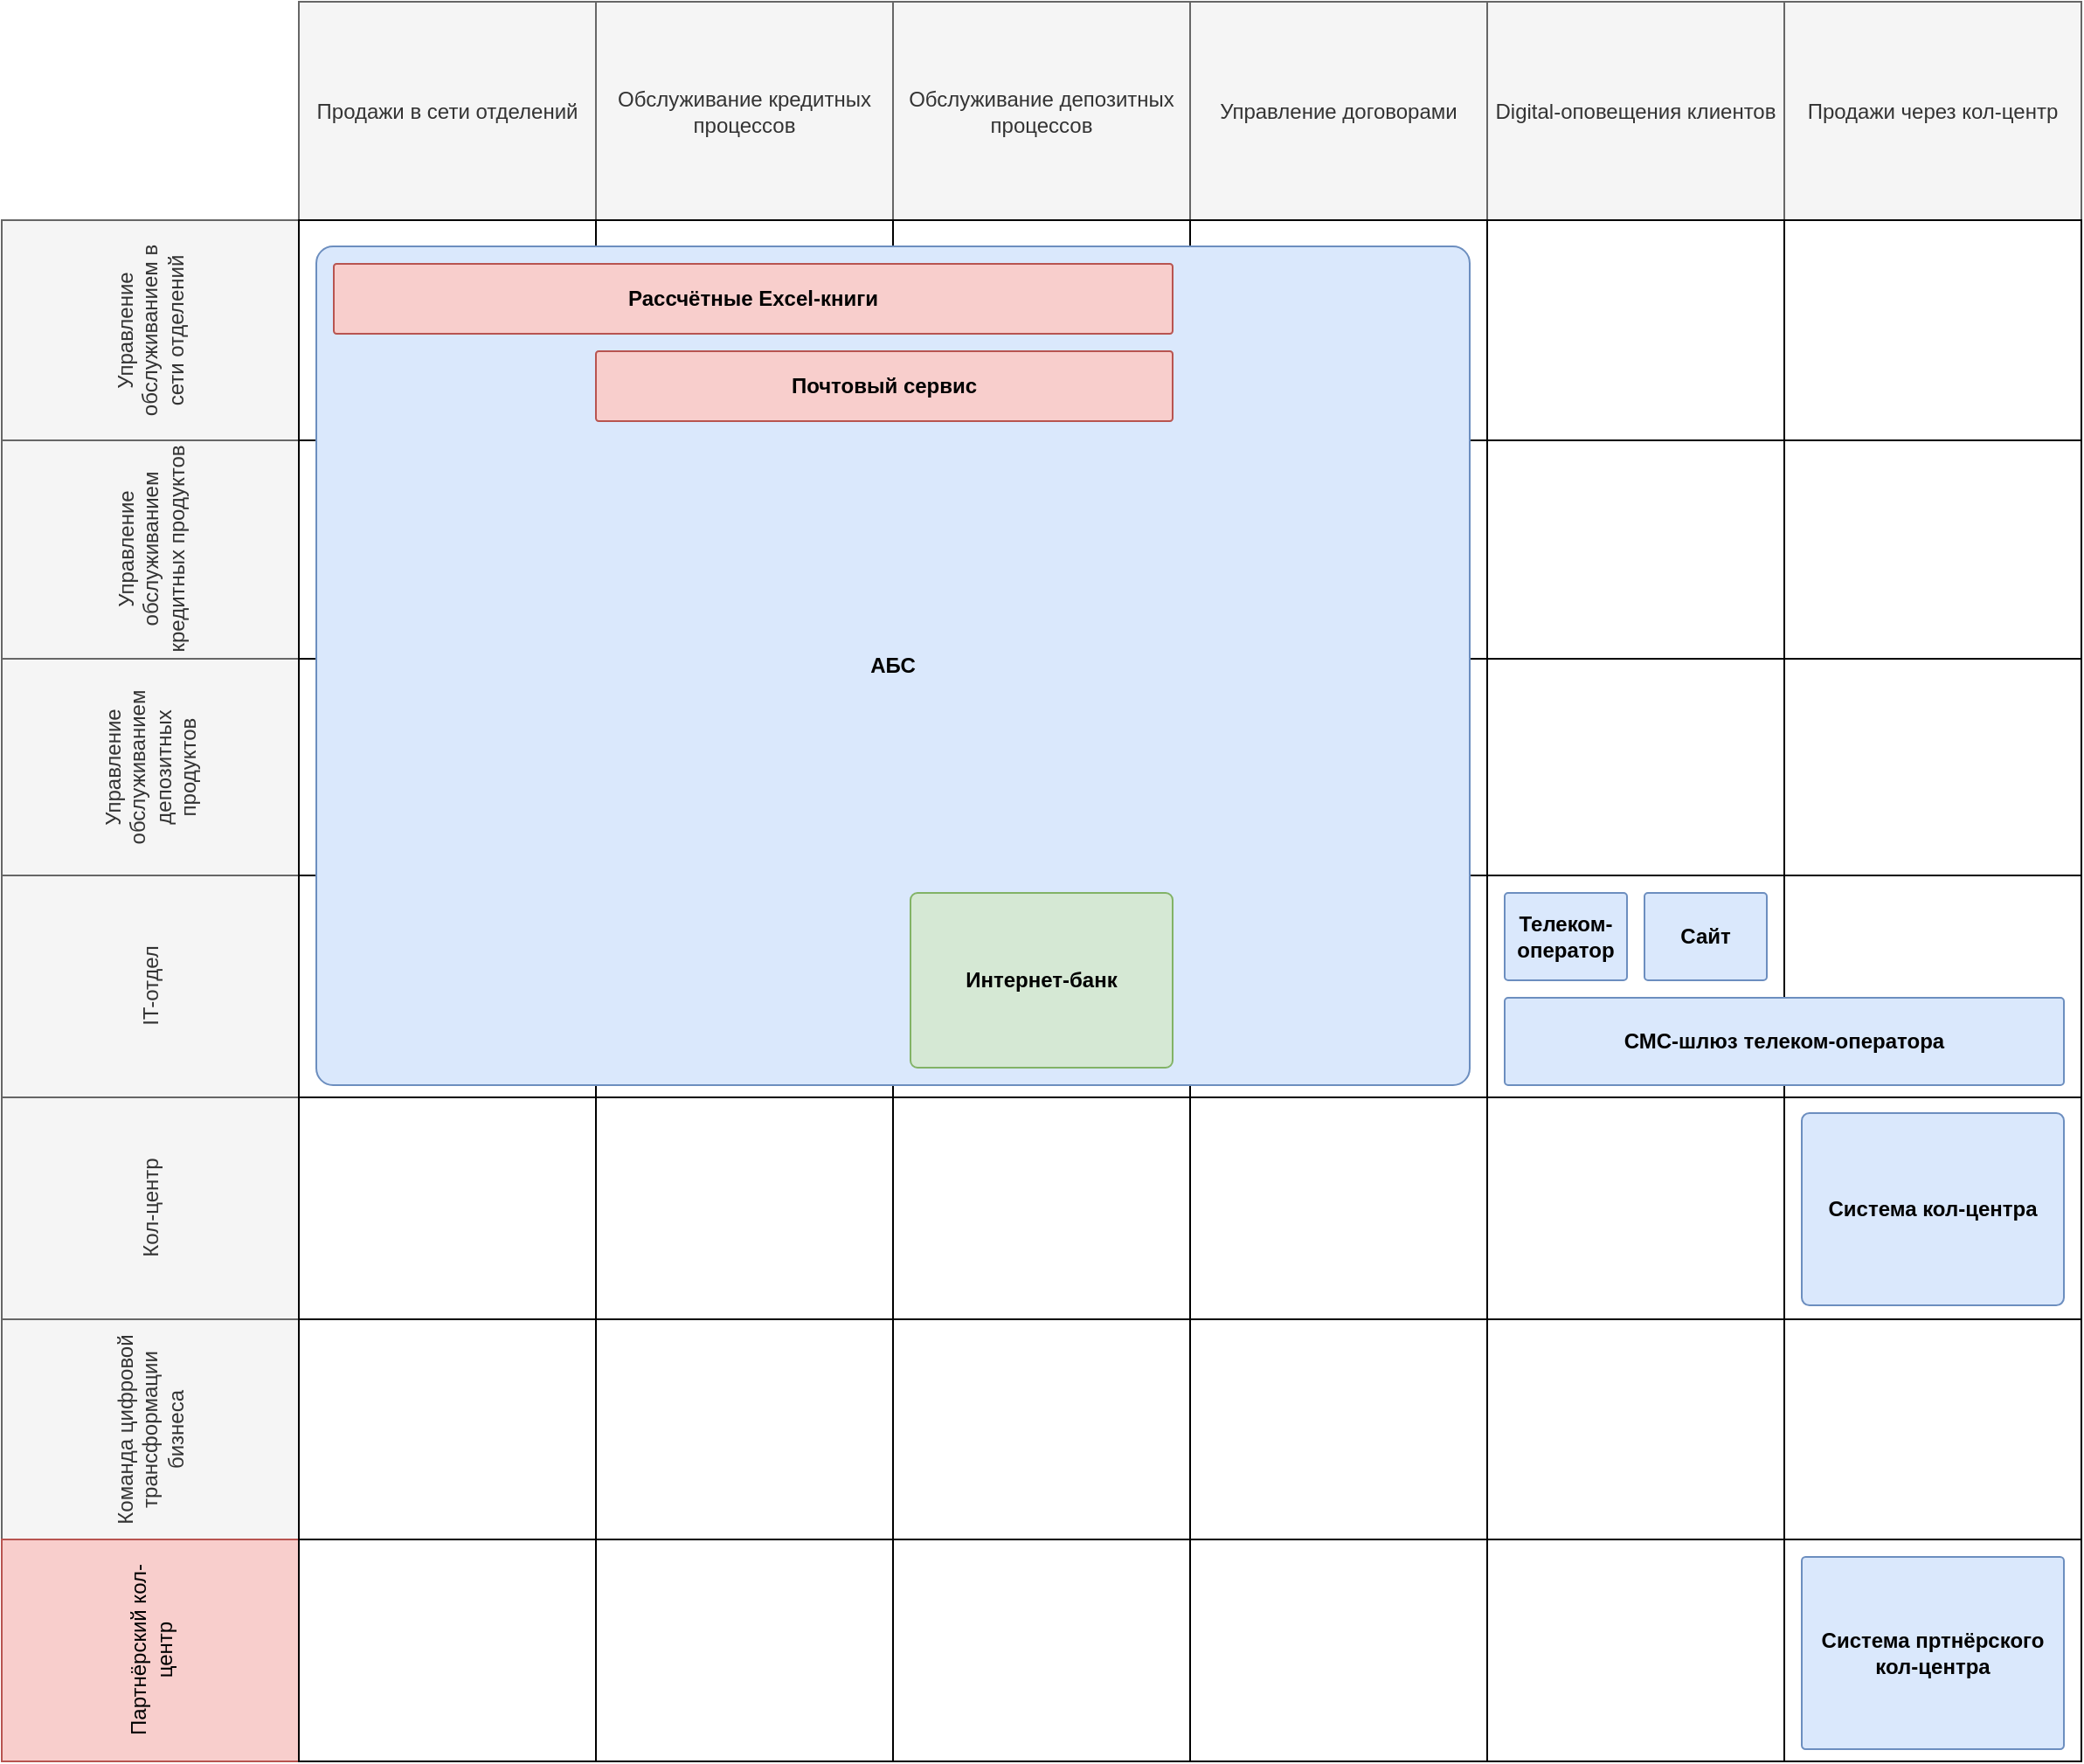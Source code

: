 <mxfile version="22.1.22" type="embed">
  <diagram id="f7DXHAhOgIdMA2JLydqa" name="Page-1">
    <mxGraphModel dx="1764" dy="1025" grid="1" gridSize="10" guides="1" tooltips="1" connect="1" arrows="1" fold="1" page="0" pageScale="1" pageWidth="850" pageHeight="1100" math="0" shadow="0">
      <root>
        <mxCell id="0" />
        <mxCell id="1" parent="0" />
        <mxCell id="42" value="" style="childLayout=tableLayout;recursiveResize=0;shadow=0;fillColor=none;strokeColor=none;rounded=1;glass=0;arcSize=14;" parent="1" vertex="1">
          <mxGeometry x="-50" y="40" width="1190" height="1007" as="geometry" />
        </mxCell>
        <mxCell id="88" style="shape=tableRow;horizontal=0;startSize=0;swimlaneHead=0;swimlaneBody=0;top=0;left=0;bottom=0;right=0;dropTarget=0;collapsible=0;recursiveResize=0;expand=0;fontStyle=0;fillColor=none;strokeColor=inherit;" parent="42" vertex="1">
          <mxGeometry width="1190" height="125" as="geometry" />
        </mxCell>
        <mxCell id="89" style="connectable=0;recursiveResize=0;align=center;whiteSpace=wrap;html=1;strokeColor=inherit;fillColor=none;" parent="88" vertex="1">
          <mxGeometry width="170" height="125" as="geometry">
            <mxRectangle width="170" height="125" as="alternateBounds" />
          </mxGeometry>
        </mxCell>
        <mxCell id="90" value="Продажи в сети отделений" style="connectable=0;recursiveResize=0;strokeColor=#666666;fillColor=#f5f5f5;align=center;whiteSpace=wrap;html=1;fontColor=#333333;" parent="88" vertex="1">
          <mxGeometry x="170" width="170" height="125" as="geometry">
            <mxRectangle width="170" height="125" as="alternateBounds" />
          </mxGeometry>
        </mxCell>
        <mxCell id="91" value="Обслуживание кредитных процессов" style="connectable=0;recursiveResize=0;strokeColor=#666666;fillColor=#f5f5f5;align=center;whiteSpace=wrap;html=1;fontColor=#333333;" parent="88" vertex="1">
          <mxGeometry x="340" width="170" height="125" as="geometry">
            <mxRectangle width="170" height="125" as="alternateBounds" />
          </mxGeometry>
        </mxCell>
        <mxCell id="112" value="Обслуживание депозитных процессов" style="connectable=0;recursiveResize=0;strokeColor=#666666;fillColor=#f5f5f5;align=center;whiteSpace=wrap;html=1;fontColor=#333333;" parent="88" vertex="1">
          <mxGeometry x="510" width="170" height="125" as="geometry">
            <mxRectangle width="170" height="125" as="alternateBounds" />
          </mxGeometry>
        </mxCell>
        <mxCell id="119" value="Управление договорами" style="connectable=0;recursiveResize=0;strokeColor=#666666;fillColor=#f5f5f5;align=center;whiteSpace=wrap;html=1;fontColor=#333333;" parent="88" vertex="1">
          <mxGeometry x="680" width="170" height="125" as="geometry">
            <mxRectangle width="170" height="125" as="alternateBounds" />
          </mxGeometry>
        </mxCell>
        <mxCell id="126" value="Digital-оповещения клиентов" style="connectable=0;recursiveResize=0;strokeColor=#666666;fillColor=#f5f5f5;align=center;whiteSpace=wrap;html=1;fontColor=#333333;" parent="88" vertex="1">
          <mxGeometry x="850" width="170" height="125" as="geometry">
            <mxRectangle width="170" height="125" as="alternateBounds" />
          </mxGeometry>
        </mxCell>
        <mxCell id="133" value="Продажи через кол-центр" style="connectable=0;recursiveResize=0;strokeColor=#666666;fillColor=#f5f5f5;align=center;whiteSpace=wrap;html=1;fontColor=#333333;" parent="88" vertex="1">
          <mxGeometry x="1020" width="170" height="125" as="geometry">
            <mxRectangle width="170" height="125" as="alternateBounds" />
          </mxGeometry>
        </mxCell>
        <mxCell id="100" style="shape=tableRow;horizontal=0;startSize=0;swimlaneHead=0;swimlaneBody=0;top=0;left=0;bottom=0;right=0;dropTarget=0;collapsible=0;recursiveResize=0;expand=0;fontStyle=0;fillColor=none;strokeColor=inherit;" parent="42" vertex="1">
          <mxGeometry y="125" width="1190" height="126" as="geometry" />
        </mxCell>
        <mxCell id="101" value="Управление обслуживанием в сети отделений" style="connectable=0;recursiveResize=0;strokeColor=#666666;fillColor=#f5f5f5;align=center;whiteSpace=wrap;html=1;fontColor=#333333;horizontal=0;" parent="100" vertex="1">
          <mxGeometry width="170" height="126" as="geometry">
            <mxRectangle width="170" height="126" as="alternateBounds" />
          </mxGeometry>
        </mxCell>
        <mxCell id="102" style="connectable=0;recursiveResize=0;align=center;whiteSpace=wrap;html=1;" parent="100" vertex="1">
          <mxGeometry x="170" width="170" height="126" as="geometry">
            <mxRectangle width="170" height="126" as="alternateBounds" />
          </mxGeometry>
        </mxCell>
        <mxCell id="103" style="connectable=0;recursiveResize=0;align=center;whiteSpace=wrap;html=1;" parent="100" vertex="1">
          <mxGeometry x="340" width="170" height="126" as="geometry">
            <mxRectangle width="170" height="126" as="alternateBounds" />
          </mxGeometry>
        </mxCell>
        <mxCell id="114" style="connectable=0;recursiveResize=0;align=center;whiteSpace=wrap;html=1;" parent="100" vertex="1">
          <mxGeometry x="510" width="170" height="126" as="geometry">
            <mxRectangle width="170" height="126" as="alternateBounds" />
          </mxGeometry>
        </mxCell>
        <mxCell id="121" style="connectable=0;recursiveResize=0;align=center;whiteSpace=wrap;html=1;" parent="100" vertex="1">
          <mxGeometry x="680" width="170" height="126" as="geometry">
            <mxRectangle width="170" height="126" as="alternateBounds" />
          </mxGeometry>
        </mxCell>
        <mxCell id="128" style="connectable=0;recursiveResize=0;align=center;whiteSpace=wrap;html=1;" parent="100" vertex="1">
          <mxGeometry x="850" width="170" height="126" as="geometry">
            <mxRectangle width="170" height="126" as="alternateBounds" />
          </mxGeometry>
        </mxCell>
        <mxCell id="135" style="connectable=0;recursiveResize=0;align=center;whiteSpace=wrap;html=1;" parent="100" vertex="1">
          <mxGeometry x="1020" width="170" height="126" as="geometry">
            <mxRectangle width="170" height="126" as="alternateBounds" />
          </mxGeometry>
        </mxCell>
        <mxCell id="51" style="shape=tableRow;horizontal=0;startSize=0;swimlaneHead=0;swimlaneBody=0;top=0;left=0;bottom=0;right=0;dropTarget=0;collapsible=0;recursiveResize=0;expand=0;fontStyle=0;fillColor=none;strokeColor=inherit;" parent="42" vertex="1">
          <mxGeometry y="251" width="1190" height="125" as="geometry" />
        </mxCell>
        <mxCell id="57" value="Управление обслуживанием кредитных продуктов" style="connectable=0;recursiveResize=0;strokeColor=#666666;fillColor=#f5f5f5;align=center;whiteSpace=wrap;html=1;fontColor=#333333;horizontal=0;" parent="51" vertex="1">
          <mxGeometry width="170" height="125" as="geometry">
            <mxRectangle width="170" height="125" as="alternateBounds" />
          </mxGeometry>
        </mxCell>
        <mxCell id="52" value="" style="connectable=0;recursiveResize=0;align=center;whiteSpace=wrap;html=1;" parent="51" vertex="1">
          <mxGeometry x="170" width="170" height="125" as="geometry">
            <mxRectangle width="170" height="125" as="alternateBounds" />
          </mxGeometry>
        </mxCell>
        <mxCell id="53" value="" style="connectable=0;recursiveResize=0;align=center;whiteSpace=wrap;html=1;" parent="51" vertex="1">
          <mxGeometry x="340" width="170" height="125" as="geometry">
            <mxRectangle width="170" height="125" as="alternateBounds" />
          </mxGeometry>
        </mxCell>
        <mxCell id="115" style="connectable=0;recursiveResize=0;align=center;whiteSpace=wrap;html=1;" parent="51" vertex="1">
          <mxGeometry x="510" width="170" height="125" as="geometry">
            <mxRectangle width="170" height="125" as="alternateBounds" />
          </mxGeometry>
        </mxCell>
        <mxCell id="122" style="connectable=0;recursiveResize=0;align=center;whiteSpace=wrap;html=1;" parent="51" vertex="1">
          <mxGeometry x="680" width="170" height="125" as="geometry">
            <mxRectangle width="170" height="125" as="alternateBounds" />
          </mxGeometry>
        </mxCell>
        <mxCell id="129" style="connectable=0;recursiveResize=0;align=center;whiteSpace=wrap;html=1;" parent="51" vertex="1">
          <mxGeometry x="850" width="170" height="125" as="geometry">
            <mxRectangle width="170" height="125" as="alternateBounds" />
          </mxGeometry>
        </mxCell>
        <mxCell id="136" style="connectable=0;recursiveResize=0;align=center;whiteSpace=wrap;html=1;" parent="51" vertex="1">
          <mxGeometry x="1020" width="170" height="125" as="geometry">
            <mxRectangle width="170" height="125" as="alternateBounds" />
          </mxGeometry>
        </mxCell>
        <mxCell id="64" style="shape=tableRow;horizontal=0;startSize=0;swimlaneHead=0;swimlaneBody=0;top=0;left=0;bottom=0;right=0;dropTarget=0;collapsible=0;recursiveResize=0;expand=0;fontStyle=0;fillColor=none;strokeColor=inherit;" parent="42" vertex="1">
          <mxGeometry y="376" width="1190" height="124" as="geometry" />
        </mxCell>
        <mxCell id="65" value="Управление обслуживанием депозитных продуктов" style="connectable=0;recursiveResize=0;strokeColor=#666666;fillColor=#f5f5f5;align=center;whiteSpace=wrap;html=1;fontColor=#333333;horizontal=0;" parent="64" vertex="1">
          <mxGeometry width="170" height="124" as="geometry">
            <mxRectangle width="170" height="124" as="alternateBounds" />
          </mxGeometry>
        </mxCell>
        <mxCell id="66" style="connectable=0;recursiveResize=0;align=center;whiteSpace=wrap;html=1;" parent="64" vertex="1">
          <mxGeometry x="170" width="170" height="124" as="geometry">
            <mxRectangle width="170" height="124" as="alternateBounds" />
          </mxGeometry>
        </mxCell>
        <mxCell id="67" style="connectable=0;recursiveResize=0;align=center;whiteSpace=wrap;html=1;" parent="64" vertex="1">
          <mxGeometry x="340" width="170" height="124" as="geometry">
            <mxRectangle width="170" height="124" as="alternateBounds" />
          </mxGeometry>
        </mxCell>
        <mxCell id="116" style="connectable=0;recursiveResize=0;align=center;whiteSpace=wrap;html=1;" parent="64" vertex="1">
          <mxGeometry x="510" width="170" height="124" as="geometry">
            <mxRectangle width="170" height="124" as="alternateBounds" />
          </mxGeometry>
        </mxCell>
        <mxCell id="123" style="connectable=0;recursiveResize=0;align=center;whiteSpace=wrap;html=1;" parent="64" vertex="1">
          <mxGeometry x="680" width="170" height="124" as="geometry">
            <mxRectangle width="170" height="124" as="alternateBounds" />
          </mxGeometry>
        </mxCell>
        <mxCell id="130" style="connectable=0;recursiveResize=0;align=center;whiteSpace=wrap;html=1;" parent="64" vertex="1">
          <mxGeometry x="850" width="170" height="124" as="geometry">
            <mxRectangle width="170" height="124" as="alternateBounds" />
          </mxGeometry>
        </mxCell>
        <mxCell id="137" style="connectable=0;recursiveResize=0;align=center;whiteSpace=wrap;html=1;" parent="64" vertex="1">
          <mxGeometry x="1020" width="170" height="124" as="geometry">
            <mxRectangle width="170" height="124" as="alternateBounds" />
          </mxGeometry>
        </mxCell>
        <mxCell id="104" style="shape=tableRow;horizontal=0;startSize=0;swimlaneHead=0;swimlaneBody=0;top=0;left=0;bottom=0;right=0;dropTarget=0;collapsible=0;recursiveResize=0;expand=0;fontStyle=0;fillColor=none;strokeColor=inherit;" parent="42" vertex="1">
          <mxGeometry y="500" width="1190" height="127" as="geometry" />
        </mxCell>
        <mxCell id="105" value="IT-отдел" style="connectable=0;recursiveResize=0;strokeColor=#666666;fillColor=#f5f5f5;align=center;whiteSpace=wrap;html=1;fontColor=#333333;horizontal=0;" parent="104" vertex="1">
          <mxGeometry width="170" height="127" as="geometry">
            <mxRectangle width="170" height="127" as="alternateBounds" />
          </mxGeometry>
        </mxCell>
        <mxCell id="106" style="connectable=0;recursiveResize=0;align=center;whiteSpace=wrap;html=1;" parent="104" vertex="1">
          <mxGeometry x="170" width="170" height="127" as="geometry">
            <mxRectangle width="170" height="127" as="alternateBounds" />
          </mxGeometry>
        </mxCell>
        <mxCell id="107" style="connectable=0;recursiveResize=0;align=center;whiteSpace=wrap;html=1;" parent="104" vertex="1">
          <mxGeometry x="340" width="170" height="127" as="geometry">
            <mxRectangle width="170" height="127" as="alternateBounds" />
          </mxGeometry>
        </mxCell>
        <mxCell id="117" style="connectable=0;recursiveResize=0;align=center;whiteSpace=wrap;html=1;" parent="104" vertex="1">
          <mxGeometry x="510" width="170" height="127" as="geometry">
            <mxRectangle width="170" height="127" as="alternateBounds" />
          </mxGeometry>
        </mxCell>
        <mxCell id="124" style="connectable=0;recursiveResize=0;align=center;whiteSpace=wrap;html=1;" parent="104" vertex="1">
          <mxGeometry x="680" width="170" height="127" as="geometry">
            <mxRectangle width="170" height="127" as="alternateBounds" />
          </mxGeometry>
        </mxCell>
        <mxCell id="131" style="connectable=0;recursiveResize=0;align=center;whiteSpace=wrap;html=1;" parent="104" vertex="1">
          <mxGeometry x="850" width="170" height="127" as="geometry">
            <mxRectangle width="170" height="127" as="alternateBounds" />
          </mxGeometry>
        </mxCell>
        <mxCell id="138" style="connectable=0;recursiveResize=0;align=center;whiteSpace=wrap;html=1;" parent="104" vertex="1">
          <mxGeometry x="1020" width="170" height="127" as="geometry">
            <mxRectangle width="170" height="127" as="alternateBounds" />
          </mxGeometry>
        </mxCell>
        <mxCell id="108" style="shape=tableRow;horizontal=0;startSize=0;swimlaneHead=0;swimlaneBody=0;top=0;left=0;bottom=0;right=0;dropTarget=0;collapsible=0;recursiveResize=0;expand=0;fontStyle=0;fillColor=none;strokeColor=inherit;" parent="42" vertex="1">
          <mxGeometry y="627" width="1190" height="127" as="geometry" />
        </mxCell>
        <mxCell id="109" value="Кол-центр" style="connectable=0;recursiveResize=0;strokeColor=#666666;fillColor=#f5f5f5;align=center;whiteSpace=wrap;html=1;fontColor=#333333;rounded=0;glass=0;shadow=0;horizontal=0;" parent="108" vertex="1">
          <mxGeometry width="170" height="127" as="geometry">
            <mxRectangle width="170" height="127" as="alternateBounds" />
          </mxGeometry>
        </mxCell>
        <mxCell id="110" style="connectable=0;recursiveResize=0;align=center;whiteSpace=wrap;html=1;" parent="108" vertex="1">
          <mxGeometry x="170" width="170" height="127" as="geometry">
            <mxRectangle width="170" height="127" as="alternateBounds" />
          </mxGeometry>
        </mxCell>
        <mxCell id="111" style="connectable=0;recursiveResize=0;align=center;whiteSpace=wrap;html=1;" parent="108" vertex="1">
          <mxGeometry x="340" width="170" height="127" as="geometry">
            <mxRectangle width="170" height="127" as="alternateBounds" />
          </mxGeometry>
        </mxCell>
        <mxCell id="118" style="connectable=0;recursiveResize=0;align=center;whiteSpace=wrap;html=1;" parent="108" vertex="1">
          <mxGeometry x="510" width="170" height="127" as="geometry">
            <mxRectangle width="170" height="127" as="alternateBounds" />
          </mxGeometry>
        </mxCell>
        <mxCell id="125" style="connectable=0;recursiveResize=0;align=center;whiteSpace=wrap;html=1;" parent="108" vertex="1">
          <mxGeometry x="680" width="170" height="127" as="geometry">
            <mxRectangle width="170" height="127" as="alternateBounds" />
          </mxGeometry>
        </mxCell>
        <mxCell id="132" style="connectable=0;recursiveResize=0;align=center;whiteSpace=wrap;html=1;" parent="108" vertex="1">
          <mxGeometry x="850" width="170" height="127" as="geometry">
            <mxRectangle width="170" height="127" as="alternateBounds" />
          </mxGeometry>
        </mxCell>
        <mxCell id="139" style="connectable=0;recursiveResize=0;align=center;whiteSpace=wrap;html=1;" parent="108" vertex="1">
          <mxGeometry x="1020" width="170" height="127" as="geometry">
            <mxRectangle width="170" height="127" as="alternateBounds" />
          </mxGeometry>
        </mxCell>
        <mxCell id="140" style="shape=tableRow;horizontal=0;startSize=0;swimlaneHead=0;swimlaneBody=0;top=0;left=0;bottom=0;right=0;dropTarget=0;collapsible=0;recursiveResize=0;expand=0;fontStyle=0;fillColor=none;strokeColor=inherit;" parent="42" vertex="1">
          <mxGeometry y="754" width="1190" height="126" as="geometry" />
        </mxCell>
        <mxCell id="141" value="Команда цифровой трансформации бизнеса" style="connectable=0;recursiveResize=0;strokeColor=#666666;fillColor=#f5f5f5;align=center;whiteSpace=wrap;html=1;fontColor=#333333;rounded=0;glass=0;shadow=0;horizontal=0;" parent="140" vertex="1">
          <mxGeometry width="170" height="126" as="geometry">
            <mxRectangle width="170" height="126" as="alternateBounds" />
          </mxGeometry>
        </mxCell>
        <mxCell id="142" style="connectable=0;recursiveResize=0;align=center;whiteSpace=wrap;html=1;" parent="140" vertex="1">
          <mxGeometry x="170" width="170" height="126" as="geometry">
            <mxRectangle width="170" height="126" as="alternateBounds" />
          </mxGeometry>
        </mxCell>
        <mxCell id="143" style="connectable=0;recursiveResize=0;align=center;whiteSpace=wrap;html=1;" parent="140" vertex="1">
          <mxGeometry x="340" width="170" height="126" as="geometry">
            <mxRectangle width="170" height="126" as="alternateBounds" />
          </mxGeometry>
        </mxCell>
        <mxCell id="144" style="connectable=0;recursiveResize=0;align=center;whiteSpace=wrap;html=1;" parent="140" vertex="1">
          <mxGeometry x="510" width="170" height="126" as="geometry">
            <mxRectangle width="170" height="126" as="alternateBounds" />
          </mxGeometry>
        </mxCell>
        <mxCell id="145" style="connectable=0;recursiveResize=0;align=center;whiteSpace=wrap;html=1;" parent="140" vertex="1">
          <mxGeometry x="680" width="170" height="126" as="geometry">
            <mxRectangle width="170" height="126" as="alternateBounds" />
          </mxGeometry>
        </mxCell>
        <mxCell id="146" style="connectable=0;recursiveResize=0;align=center;whiteSpace=wrap;html=1;" parent="140" vertex="1">
          <mxGeometry x="850" width="170" height="126" as="geometry">
            <mxRectangle width="170" height="126" as="alternateBounds" />
          </mxGeometry>
        </mxCell>
        <mxCell id="147" style="connectable=0;recursiveResize=0;align=center;whiteSpace=wrap;html=1;" parent="140" vertex="1">
          <mxGeometry x="1020" width="170" height="126" as="geometry">
            <mxRectangle width="170" height="126" as="alternateBounds" />
          </mxGeometry>
        </mxCell>
        <mxCell id="155" style="shape=tableRow;horizontal=0;startSize=0;swimlaneHead=0;swimlaneBody=0;top=0;left=0;bottom=0;right=0;dropTarget=0;collapsible=0;recursiveResize=0;expand=0;fontStyle=0;fillColor=none;strokeColor=inherit;" parent="42" vertex="1">
          <mxGeometry y="880" width="1190" height="127" as="geometry" />
        </mxCell>
        <mxCell id="156" value="Партнёрский кол-центр" style="connectable=0;recursiveResize=0;strokeColor=#b85450;fillColor=#f8cecc;align=center;whiteSpace=wrap;html=1;rounded=0;glass=0;shadow=0;horizontal=0;" parent="155" vertex="1">
          <mxGeometry width="170" height="127" as="geometry">
            <mxRectangle width="170" height="127" as="alternateBounds" />
          </mxGeometry>
        </mxCell>
        <mxCell id="157" style="connectable=0;recursiveResize=0;align=center;whiteSpace=wrap;html=1;" parent="155" vertex="1">
          <mxGeometry x="170" width="170" height="127" as="geometry">
            <mxRectangle width="170" height="127" as="alternateBounds" />
          </mxGeometry>
        </mxCell>
        <mxCell id="158" style="connectable=0;recursiveResize=0;align=center;whiteSpace=wrap;html=1;" parent="155" vertex="1">
          <mxGeometry x="340" width="170" height="127" as="geometry">
            <mxRectangle width="170" height="127" as="alternateBounds" />
          </mxGeometry>
        </mxCell>
        <mxCell id="159" style="connectable=0;recursiveResize=0;align=center;whiteSpace=wrap;html=1;" parent="155" vertex="1">
          <mxGeometry x="510" width="170" height="127" as="geometry">
            <mxRectangle width="170" height="127" as="alternateBounds" />
          </mxGeometry>
        </mxCell>
        <mxCell id="160" style="connectable=0;recursiveResize=0;align=center;whiteSpace=wrap;html=1;" parent="155" vertex="1">
          <mxGeometry x="680" width="170" height="127" as="geometry">
            <mxRectangle width="170" height="127" as="alternateBounds" />
          </mxGeometry>
        </mxCell>
        <mxCell id="161" style="connectable=0;recursiveResize=0;align=center;whiteSpace=wrap;html=1;" parent="155" vertex="1">
          <mxGeometry x="850" width="170" height="127" as="geometry">
            <mxRectangle width="170" height="127" as="alternateBounds" />
          </mxGeometry>
        </mxCell>
        <mxCell id="162" style="connectable=0;recursiveResize=0;align=center;whiteSpace=wrap;html=1;" parent="155" vertex="1">
          <mxGeometry x="1020" width="170" height="127" as="geometry">
            <mxRectangle width="170" height="127" as="alternateBounds" />
          </mxGeometry>
        </mxCell>
        <mxCell id="148" value="&lt;b&gt;АБС&lt;/b&gt;" style="rounded=1;whiteSpace=wrap;html=1;fillColor=#dae8fc;strokeColor=#6c8ebf;arcSize=2;imageHeight=24;" parent="1" vertex="1">
          <mxGeometry x="130" y="180" width="660" height="480" as="geometry" />
        </mxCell>
        <mxCell id="149" value="&lt;b&gt;Интернет-банк&lt;/b&gt;" style="rounded=1;whiteSpace=wrap;html=1;fillColor=#d5e8d4;strokeColor=#82b366;arcSize=4;" parent="1" vertex="1">
          <mxGeometry x="470" y="550" width="150" height="100" as="geometry" />
        </mxCell>
        <mxCell id="150" value="&lt;b&gt;Система кол-центра&lt;/b&gt;" style="rounded=1;whiteSpace=wrap;html=1;fillColor=#dae8fc;strokeColor=#6c8ebf;arcSize=4;" parent="1" vertex="1">
          <mxGeometry x="980" y="676" width="150" height="110" as="geometry" />
        </mxCell>
        <mxCell id="151" value="&lt;b&gt;Система пртнёрского кол-центра&lt;/b&gt;" style="rounded=1;whiteSpace=wrap;html=1;fillColor=#dae8fc;strokeColor=#6c8ebf;arcSize=2;" parent="1" vertex="1">
          <mxGeometry x="980" y="930" width="150" height="110" as="geometry" />
        </mxCell>
        <mxCell id="152" value="&lt;b&gt;СМС-шлюз телеком-оператора&lt;/b&gt;" style="rounded=1;whiteSpace=wrap;html=1;fillColor=#dae8fc;strokeColor=#6c8ebf;arcSize=4;" parent="1" vertex="1">
          <mxGeometry x="810" y="610" width="320" height="50" as="geometry" />
        </mxCell>
        <mxCell id="153" value="&lt;b&gt;Телеком-оператор&lt;/b&gt;" style="rounded=1;whiteSpace=wrap;html=1;fillColor=#dae8fc;strokeColor=#6c8ebf;arcSize=4;" parent="1" vertex="1">
          <mxGeometry x="810" y="550" width="70" height="50" as="geometry" />
        </mxCell>
        <mxCell id="154" value="&lt;b&gt;Сайт&lt;/b&gt;" style="rounded=1;whiteSpace=wrap;html=1;fillColor=#dae8fc;strokeColor=#6c8ebf;arcSize=4;" parent="1" vertex="1">
          <mxGeometry x="890" y="550" width="70" height="50" as="geometry" />
        </mxCell>
        <mxCell id="163" value="&lt;b&gt;Рассчётные Excel-книги&lt;/b&gt;" style="rounded=1;whiteSpace=wrap;html=1;fillColor=#f8cecc;strokeColor=#b85450;arcSize=4;" parent="1" vertex="1">
          <mxGeometry x="140" y="190" width="480" height="40" as="geometry" />
        </mxCell>
        <mxCell id="164" value="&lt;b&gt;Почтовый сервис&lt;/b&gt;" style="rounded=1;whiteSpace=wrap;html=1;fillColor=#f8cecc;strokeColor=#b85450;arcSize=4;" parent="1" vertex="1">
          <mxGeometry x="290" y="240" width="330" height="40" as="geometry" />
        </mxCell>
      </root>
    </mxGraphModel>
  </diagram>
</mxfile>
